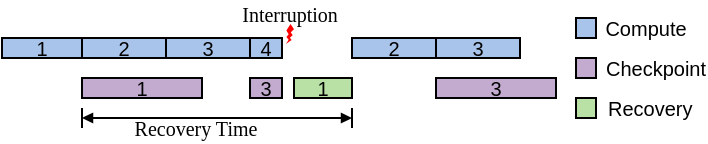 <mxfile version="24.3.1" type="github">
  <diagram name="第 1 页" id="T80WdDOxKRqRGovHAkZ1">
    <mxGraphModel dx="467" dy="264" grid="1" gridSize="10" guides="1" tooltips="1" connect="1" arrows="1" fold="1" page="1" pageScale="1" pageWidth="827" pageHeight="1169" math="0" shadow="0">
      <root>
        <mxCell id="0" />
        <mxCell id="1" parent="0" />
        <mxCell id="-lEpSaMHGUQRzKjocnxs-1" value="&lt;p style=&quot;line-height: 100%; font-size: 10px;&quot;&gt;&lt;font style=&quot;font-size: 10px;&quot;&gt;1&lt;/font&gt;&lt;/p&gt;" style="whiteSpace=wrap;html=1;fillColor=#A9C4EB;fontSize=10;" parent="1" vertex="1">
          <mxGeometry x="80" y="240" width="40" height="10" as="geometry" />
        </mxCell>
        <mxCell id="-lEpSaMHGUQRzKjocnxs-3" value="&lt;p style=&quot;line-height: 100%; font-size: 10px;&quot;&gt;&lt;font style=&quot;font-size: 10px;&quot;&gt;2&lt;/font&gt;&lt;/p&gt;" style="whiteSpace=wrap;html=1;fillColor=#A9C4EB;fontSize=10;" parent="1" vertex="1">
          <mxGeometry x="120" y="240" width="42" height="10" as="geometry" />
        </mxCell>
        <mxCell id="-lEpSaMHGUQRzKjocnxs-5" value="&lt;p style=&quot;line-height: 100%; font-size: 10px;&quot;&gt;&lt;font style=&quot;font-size: 10px;&quot;&gt;3&lt;/font&gt;&lt;/p&gt;" style="whiteSpace=wrap;html=1;fillColor=#A9C4EB;fontSize=10;" parent="1" vertex="1">
          <mxGeometry x="162" y="240" width="42" height="10" as="geometry" />
        </mxCell>
        <mxCell id="-lEpSaMHGUQRzKjocnxs-7" value="1" style="whiteSpace=wrap;html=1;fillColor=#C3ABD0;fontSize=10;" parent="1" vertex="1">
          <mxGeometry x="120" y="260" width="60" height="10" as="geometry" />
        </mxCell>
        <mxCell id="-lEpSaMHGUQRzKjocnxs-8" value="" style="verticalLabelPosition=bottom;verticalAlign=top;html=1;shape=mxgraph.basic.flash;fillColor=#FF0000;strokeColor=none;" parent="1" vertex="1">
          <mxGeometry x="222" y="233" width="4" height="10" as="geometry" />
        </mxCell>
        <mxCell id="-lEpSaMHGUQRzKjocnxs-9" value="&lt;font style=&quot;font-size: 10px;&quot; face=&quot;Times New Roman&quot;&gt;Interruption&lt;/font&gt;" style="text;html=1;align=center;verticalAlign=middle;whiteSpace=wrap;rounded=0;" parent="1" vertex="1">
          <mxGeometry x="194" y="223" width="60" height="10" as="geometry" />
        </mxCell>
        <mxCell id="-lEpSaMHGUQRzKjocnxs-11" value="&lt;p style=&quot;line-height: 100%; font-size: 10px;&quot;&gt;&lt;font style=&quot;font-size: 10px;&quot;&gt;4&lt;/font&gt;&lt;/p&gt;" style="whiteSpace=wrap;html=1;fillColor=#A9C4EB;fontSize=10;" parent="1" vertex="1">
          <mxGeometry x="204" y="240" width="16" height="10" as="geometry" />
        </mxCell>
        <mxCell id="-lEpSaMHGUQRzKjocnxs-12" value="&lt;p style=&quot;line-height: 100%;&quot;&gt;2&lt;/p&gt;" style="whiteSpace=wrap;html=1;fillColor=#A9C4EB;fontSize=10;verticalAlign=middle;" parent="1" vertex="1">
          <mxGeometry x="255" y="240" width="42" height="10" as="geometry" />
        </mxCell>
        <mxCell id="-lEpSaMHGUQRzKjocnxs-13" value="&lt;p style=&quot;line-height: 100%; font-size: 10px;&quot;&gt;3&lt;/p&gt;" style="whiteSpace=wrap;html=1;fillColor=#A9C4EB;fontSize=10;" parent="1" vertex="1">
          <mxGeometry x="297" y="240" width="42" height="10" as="geometry" />
        </mxCell>
        <mxCell id="-lEpSaMHGUQRzKjocnxs-14" value="3" style="whiteSpace=wrap;html=1;fillColor=#C3ABD0;fontSize=10;" parent="1" vertex="1">
          <mxGeometry x="204" y="260" width="16" height="10" as="geometry" />
        </mxCell>
        <mxCell id="-lEpSaMHGUQRzKjocnxs-16" value="3" style="whiteSpace=wrap;html=1;fillColor=#C3ABD0;fontSize=10;" parent="1" vertex="1">
          <mxGeometry x="297" y="260" width="60" height="10" as="geometry" />
        </mxCell>
        <mxCell id="-lEpSaMHGUQRzKjocnxs-17" value="" style="whiteSpace=wrap;html=1;aspect=fixed;fillColor=#A9C4EB;" parent="1" vertex="1">
          <mxGeometry x="367" y="230" width="10" height="10" as="geometry" />
        </mxCell>
        <mxCell id="-lEpSaMHGUQRzKjocnxs-18" value="&lt;font style=&quot;font-size: 10px;&quot;&gt;Compute&lt;/font&gt;" style="text;html=1;align=center;verticalAlign=middle;whiteSpace=wrap;rounded=0;" parent="1" vertex="1">
          <mxGeometry x="377" y="230" width="50" height="10" as="geometry" />
        </mxCell>
        <mxCell id="-lEpSaMHGUQRzKjocnxs-19" value="" style="whiteSpace=wrap;html=1;aspect=fixed;fillColor=#C3ABD0;" parent="1" vertex="1">
          <mxGeometry x="367" y="250" width="10" height="10" as="geometry" />
        </mxCell>
        <mxCell id="-lEpSaMHGUQRzKjocnxs-20" value="&lt;font style=&quot;font-size: 10px;&quot;&gt;Checkpoint&lt;/font&gt;" style="text;html=1;align=center;verticalAlign=middle;whiteSpace=wrap;rounded=0;" parent="1" vertex="1">
          <mxGeometry x="382" y="250" width="50" height="10" as="geometry" />
        </mxCell>
        <mxCell id="-lEpSaMHGUQRzKjocnxs-21" value="" style="endArrow=block;startArrow=block;html=1;rounded=0;endSize=3;startSize=3;startFill=1;endFill=1;" parent="1" edge="1">
          <mxGeometry width="50" height="50" relative="1" as="geometry">
            <mxPoint x="120" y="280" as="sourcePoint" />
            <mxPoint x="255" y="280" as="targetPoint" />
          </mxGeometry>
        </mxCell>
        <mxCell id="-lEpSaMHGUQRzKjocnxs-22" value="" style="endArrow=none;html=1;rounded=0;" parent="1" edge="1">
          <mxGeometry width="50" height="50" relative="1" as="geometry">
            <mxPoint x="120" y="285" as="sourcePoint" />
            <mxPoint x="120" y="275" as="targetPoint" />
            <Array as="points" />
          </mxGeometry>
        </mxCell>
        <mxCell id="-lEpSaMHGUQRzKjocnxs-23" value="" style="endArrow=none;html=1;rounded=0;" parent="1" edge="1">
          <mxGeometry width="50" height="50" relative="1" as="geometry">
            <mxPoint x="255" y="285" as="sourcePoint" />
            <mxPoint x="255" y="275" as="targetPoint" />
            <Array as="points" />
          </mxGeometry>
        </mxCell>
        <mxCell id="-lEpSaMHGUQRzKjocnxs-24" value="&lt;font style=&quot;font-size: 10px;&quot; face=&quot;Times New Roman&quot;&gt;Recovery Time&lt;/font&gt;" style="text;html=1;align=center;verticalAlign=middle;whiteSpace=wrap;rounded=0;" parent="1" vertex="1">
          <mxGeometry x="140" y="280" width="74" height="10" as="geometry" />
        </mxCell>
        <mxCell id="NLqxPHWpPX-APUH8cGOe-1" value="1" style="whiteSpace=wrap;html=1;fillColor=#B9E0A5;fontSize=10;" vertex="1" parent="1">
          <mxGeometry x="226" y="260" width="29" height="10" as="geometry" />
        </mxCell>
        <mxCell id="NLqxPHWpPX-APUH8cGOe-2" value="" style="whiteSpace=wrap;html=1;aspect=fixed;fillColor=#B9E0A5;" vertex="1" parent="1">
          <mxGeometry x="367" y="270" width="10" height="10" as="geometry" />
        </mxCell>
        <mxCell id="NLqxPHWpPX-APUH8cGOe-3" value="&lt;font style=&quot;font-size: 10px;&quot;&gt;Recovery&lt;/font&gt;" style="text;html=1;align=left;verticalAlign=middle;whiteSpace=wrap;rounded=0;" vertex="1" parent="1">
          <mxGeometry x="381" y="270" width="50" height="10" as="geometry" />
        </mxCell>
      </root>
    </mxGraphModel>
  </diagram>
</mxfile>
